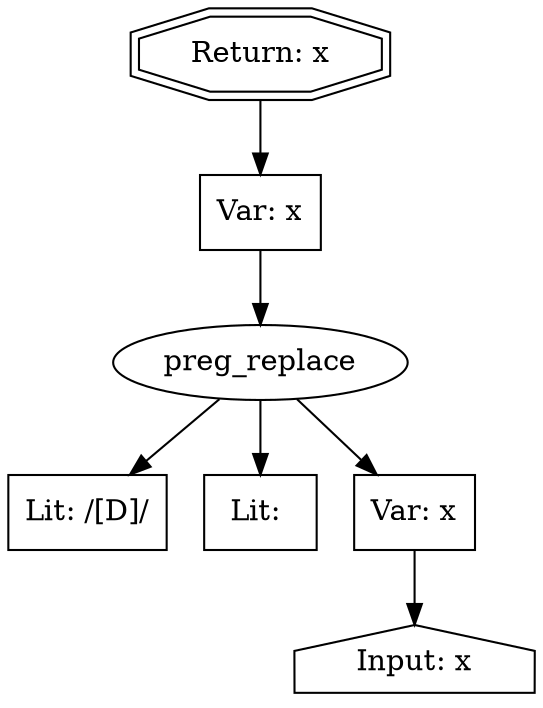 digraph cfg {
  n1 [shape=doubleoctagon, label="Return: x"];
  n2 [shape=box, label="Var: x"];
  n3 [shape=ellipse, label="preg_replace"];
  n4 [shape=box, label="Lit: /[\D]/"];
  n5 [shape=box, label="Lit: "];
  n6 [shape=box, label="Var: x"];
  n7 [shape=house, label="Input: x"];

  n6 -> n7;
  n3 -> n4;
  n3 -> n5;
  n3 -> n6;
  n2 -> n3;
  n1 -> n2;
}